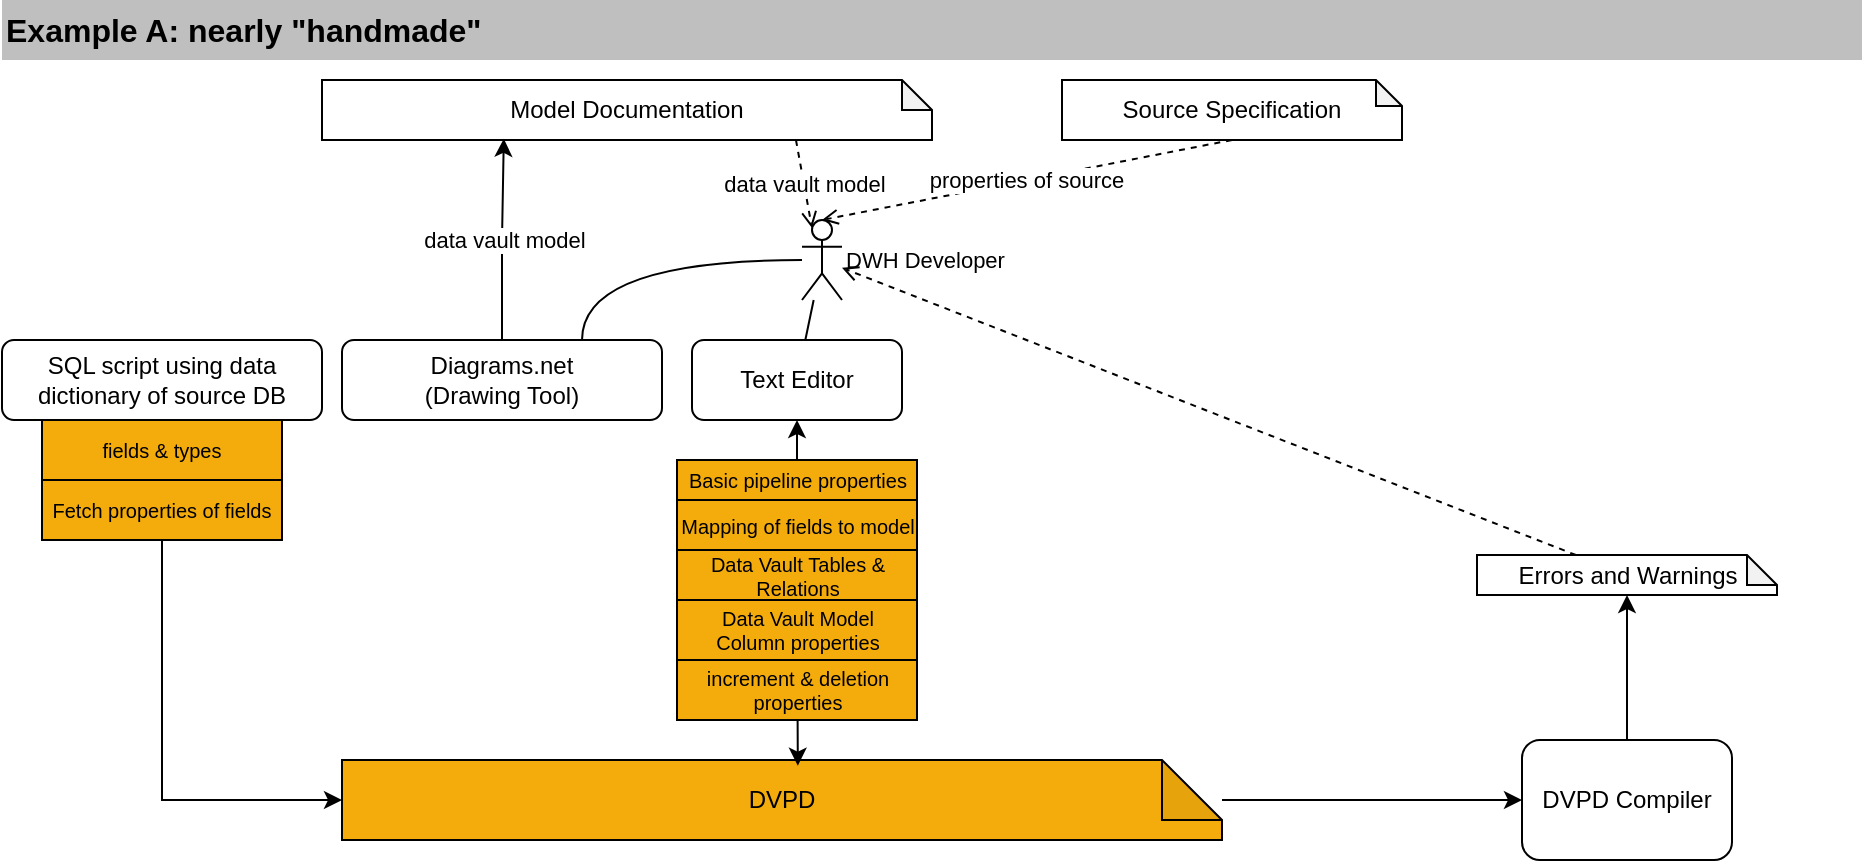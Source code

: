 <mxfile version="21.6.1" type="device">
  <diagram name="Seite-1" id="HqBW4fTeCPGUdDQ781vC">
    <mxGraphModel dx="1356" dy="868" grid="1" gridSize="10" guides="1" tooltips="1" connect="1" arrows="1" fold="1" page="1" pageScale="1" pageWidth="1169" pageHeight="1654" math="0" shadow="0">
      <root>
        <mxCell id="0" />
        <mxCell id="1" parent="0" />
        <mxCell id="XJ6b9KdQrqp1vy3ghaq9-2" value="SQL script using data dictionary of source DB" style="rounded=1;whiteSpace=wrap;html=1;" parent="1" vertex="1">
          <mxGeometry x="40" y="190" width="160" height="40" as="geometry" />
        </mxCell>
        <mxCell id="XJ6b9KdQrqp1vy3ghaq9-12" style="edgeStyle=orthogonalEdgeStyle;rounded=0;orthogonalLoop=1;jettySize=auto;html=1;entryX=0;entryY=0.5;entryDx=0;entryDy=0;" parent="1" source="XJ6b9KdQrqp1vy3ghaq9-3" target="XJ6b9KdQrqp1vy3ghaq9-11" edge="1">
          <mxGeometry relative="1" as="geometry" />
        </mxCell>
        <mxCell id="XJ6b9KdQrqp1vy3ghaq9-3" value="DVPD" style="shape=note;whiteSpace=wrap;html=1;backgroundOutline=1;darkOpacity=0.05;fillColor=#F3AC0C;gradientColor=none;" parent="1" vertex="1">
          <mxGeometry x="210" y="400" width="440" height="40" as="geometry" />
        </mxCell>
        <mxCell id="XJ6b9KdQrqp1vy3ghaq9-13" value="" style="edgeStyle=orthogonalEdgeStyle;rounded=0;orthogonalLoop=1;jettySize=auto;html=1;entryX=0.518;entryY=0.071;entryDx=0;entryDy=0;entryPerimeter=0;startArrow=classic;startFill=1;" parent="1" source="XJ6b9KdQrqp1vy3ghaq9-5" target="XJ6b9KdQrqp1vy3ghaq9-3" edge="1">
          <mxGeometry relative="1" as="geometry" />
        </mxCell>
        <mxCell id="XJ6b9KdQrqp1vy3ghaq9-5" value="Text Editor" style="rounded=1;whiteSpace=wrap;html=1;" parent="1" vertex="1">
          <mxGeometry x="385" y="190" width="105" height="40" as="geometry" />
        </mxCell>
        <mxCell id="XJ6b9KdQrqp1vy3ghaq9-10" value="data vault model" style="rounded=0;orthogonalLoop=1;jettySize=auto;html=1;exitX=0.777;exitY=1;exitDx=0;exitDy=0;exitPerimeter=0;dashed=1;endArrow=open;endFill=0;entryX=0.25;entryY=0.1;entryDx=0;entryDy=0;entryPerimeter=0;" parent="1" source="XJ6b9KdQrqp1vy3ghaq9-6" target="SHAmAD_ecb-zwq3bcNpp-13" edge="1">
          <mxGeometry relative="1" as="geometry" />
        </mxCell>
        <mxCell id="XJ6b9KdQrqp1vy3ghaq9-6" value="Model Documentation" style="shape=note;whiteSpace=wrap;html=1;backgroundOutline=1;darkOpacity=0.05;size=15;" parent="1" vertex="1">
          <mxGeometry x="200" y="60" width="305" height="30" as="geometry" />
        </mxCell>
        <mxCell id="XJ6b9KdQrqp1vy3ghaq9-9" value="data vault model" style="edgeStyle=orthogonalEdgeStyle;rounded=0;orthogonalLoop=1;jettySize=auto;html=1;entryX=0.298;entryY=0.98;entryDx=0;entryDy=0;entryPerimeter=0;" parent="1" source="XJ6b9KdQrqp1vy3ghaq9-8" target="XJ6b9KdQrqp1vy3ghaq9-6" edge="1">
          <mxGeometry relative="1" as="geometry" />
        </mxCell>
        <mxCell id="XJ6b9KdQrqp1vy3ghaq9-8" value="Diagrams.net&lt;br&gt;(Drawing Tool)" style="rounded=1;whiteSpace=wrap;html=1;" parent="1" vertex="1">
          <mxGeometry x="210" y="190" width="160" height="40" as="geometry" />
        </mxCell>
        <mxCell id="XJ6b9KdQrqp1vy3ghaq9-11" value="DVPD Compiler" style="rounded=1;whiteSpace=wrap;html=1;" parent="1" vertex="1">
          <mxGeometry x="800" y="390" width="105" height="60" as="geometry" />
        </mxCell>
        <mxCell id="XJ6b9KdQrqp1vy3ghaq9-14" value="Source Specification" style="shape=note;whiteSpace=wrap;html=1;backgroundOutline=1;darkOpacity=0.05;size=13;" parent="1" vertex="1">
          <mxGeometry x="570" y="60" width="170" height="30" as="geometry" />
        </mxCell>
        <mxCell id="XJ6b9KdQrqp1vy3ghaq9-15" value="properties of source" style="rounded=0;orthogonalLoop=1;jettySize=auto;html=1;exitX=0.5;exitY=1;exitDx=0;exitDy=0;exitPerimeter=0;dashed=1;endArrow=open;endFill=0;entryX=0.5;entryY=0;entryDx=0;entryDy=0;entryPerimeter=0;" parent="1" source="XJ6b9KdQrqp1vy3ghaq9-14" target="SHAmAD_ecb-zwq3bcNpp-13" edge="1">
          <mxGeometry relative="1" as="geometry">
            <mxPoint x="447" y="150" as="sourcePoint" />
            <mxPoint x="448" y="200" as="targetPoint" />
          </mxGeometry>
        </mxCell>
        <mxCell id="XJ6b9KdQrqp1vy3ghaq9-16" value="Data Vault&amp;nbsp;Tables &amp;amp; Relations" style="rounded=0;whiteSpace=wrap;html=1;fillColor=#F3AC0C;gradientColor=none;fontSize=10;" parent="1" vertex="1">
          <mxGeometry x="377.5" y="295" width="120" height="25" as="geometry" />
        </mxCell>
        <mxCell id="XJ6b9KdQrqp1vy3ghaq9-17" value="Mapping of fields to model" style="rounded=0;whiteSpace=wrap;html=1;fillColor=#F3AC0C;gradientColor=none;fontSize=10;" parent="1" vertex="1">
          <mxGeometry x="377.5" y="270" width="120" height="25" as="geometry" />
        </mxCell>
        <mxCell id="XJ6b9KdQrqp1vy3ghaq9-18" value="Basic pipeline properties" style="rounded=0;whiteSpace=wrap;html=1;fillColor=#F3AC0C;gradientColor=none;fontSize=10;" parent="1" vertex="1">
          <mxGeometry x="377.5" y="250" width="120" height="20" as="geometry" />
        </mxCell>
        <mxCell id="XJ6b9KdQrqp1vy3ghaq9-19" value="fields &amp;amp; types" style="rounded=0;whiteSpace=wrap;html=1;fillColor=#F3AC0C;gradientColor=none;fontSize=10;" parent="1" vertex="1">
          <mxGeometry x="60" y="230" width="120" height="30" as="geometry" />
        </mxCell>
        <mxCell id="XJ6b9KdQrqp1vy3ghaq9-21" value="Data Vault Model&lt;br style=&quot;font-size: 10px;&quot;&gt;Column properties" style="rounded=0;whiteSpace=wrap;html=1;fillColor=#F3AC0C;gradientColor=none;fontSize=10;" parent="1" vertex="1">
          <mxGeometry x="377.5" y="320" width="120" height="30" as="geometry" />
        </mxCell>
        <mxCell id="XJ6b9KdQrqp1vy3ghaq9-36" style="rounded=0;orthogonalLoop=1;jettySize=auto;html=1;entryX=0;entryY=0.5;entryDx=0;entryDy=0;entryPerimeter=0;edgeStyle=orthogonalEdgeStyle;" parent="1" source="XJ6b9KdQrqp1vy3ghaq9-22" target="XJ6b9KdQrqp1vy3ghaq9-3" edge="1">
          <mxGeometry relative="1" as="geometry">
            <Array as="points">
              <mxPoint x="120" y="420" />
            </Array>
          </mxGeometry>
        </mxCell>
        <mxCell id="XJ6b9KdQrqp1vy3ghaq9-22" value="Fetch properties of fields" style="rounded=0;whiteSpace=wrap;html=1;fillColor=#F3AC0C;gradientColor=none;fontSize=10;" parent="1" vertex="1">
          <mxGeometry x="60" y="260" width="120" height="30" as="geometry" />
        </mxCell>
        <mxCell id="XJ6b9KdQrqp1vy3ghaq9-23" value="increment &amp;amp; deletion properties" style="rounded=0;whiteSpace=wrap;html=1;fillColor=#F3AC0C;gradientColor=none;fontSize=10;" parent="1" vertex="1">
          <mxGeometry x="377.5" y="350" width="120" height="30" as="geometry" />
        </mxCell>
        <mxCell id="XJ6b9KdQrqp1vy3ghaq9-25" value="Example A: nearly &quot;handmade&quot;" style="rounded=0;whiteSpace=wrap;html=1;strokeColor=none;fillColor=#BFBFBF;fontStyle=1;align=left;fontSize=16;" parent="1" vertex="1">
          <mxGeometry x="40" y="20" width="930" height="30" as="geometry" />
        </mxCell>
        <mxCell id="SHAmAD_ecb-zwq3bcNpp-21" style="edgeStyle=none;shape=connector;rounded=1;orthogonalLoop=1;jettySize=auto;html=1;labelBackgroundColor=default;strokeColor=default;fontFamily=Helvetica;fontSize=11;fontColor=default;endArrow=none;endFill=0;" parent="1" source="SHAmAD_ecb-zwq3bcNpp-13" target="XJ6b9KdQrqp1vy3ghaq9-5" edge="1">
          <mxGeometry relative="1" as="geometry" />
        </mxCell>
        <mxCell id="SHAmAD_ecb-zwq3bcNpp-22" style="edgeStyle=orthogonalEdgeStyle;shape=connector;curved=1;rounded=1;orthogonalLoop=1;jettySize=auto;html=1;entryX=0.75;entryY=0;entryDx=0;entryDy=0;labelBackgroundColor=default;strokeColor=default;fontFamily=Helvetica;fontSize=11;fontColor=default;endArrow=none;endFill=0;" parent="1" source="SHAmAD_ecb-zwq3bcNpp-13" target="XJ6b9KdQrqp1vy3ghaq9-8" edge="1">
          <mxGeometry relative="1" as="geometry" />
        </mxCell>
        <mxCell id="SHAmAD_ecb-zwq3bcNpp-13" value="DWH Developer" style="shape=umlActor;verticalLabelPosition=middle;verticalAlign=middle;html=1;outlineConnect=0;fontFamily=Helvetica;fontSize=11;fontColor=default;labelPosition=right;align=left;" parent="1" vertex="1">
          <mxGeometry x="440" y="130" width="20" height="40" as="geometry" />
        </mxCell>
        <mxCell id="SHAmAD_ecb-zwq3bcNpp-20" style="edgeStyle=none;shape=connector;rounded=0;orthogonalLoop=1;jettySize=auto;html=1;dashed=1;labelBackgroundColor=default;strokeColor=default;fontFamily=Helvetica;fontSize=11;fontColor=default;endArrow=open;endFill=0;" parent="1" source="SHAmAD_ecb-zwq3bcNpp-16" target="SHAmAD_ecb-zwq3bcNpp-13" edge="1">
          <mxGeometry relative="1" as="geometry" />
        </mxCell>
        <mxCell id="SHAmAD_ecb-zwq3bcNpp-16" value="Errors and Warnings" style="shape=note;whiteSpace=wrap;html=1;backgroundOutline=1;darkOpacity=0.05;size=15;" parent="1" vertex="1">
          <mxGeometry x="777.5" y="297.5" width="150" height="20" as="geometry" />
        </mxCell>
        <mxCell id="SHAmAD_ecb-zwq3bcNpp-17" style="edgeStyle=orthogonalEdgeStyle;shape=connector;rounded=0;orthogonalLoop=1;jettySize=auto;html=1;labelBackgroundColor=default;strokeColor=default;fontFamily=Helvetica;fontSize=11;fontColor=default;endArrow=classic;" parent="1" source="XJ6b9KdQrqp1vy3ghaq9-11" target="SHAmAD_ecb-zwq3bcNpp-16" edge="1">
          <mxGeometry relative="1" as="geometry">
            <mxPoint x="928" y="818" as="sourcePoint" />
            <mxPoint x="928" y="706" as="targetPoint" />
          </mxGeometry>
        </mxCell>
      </root>
    </mxGraphModel>
  </diagram>
</mxfile>
